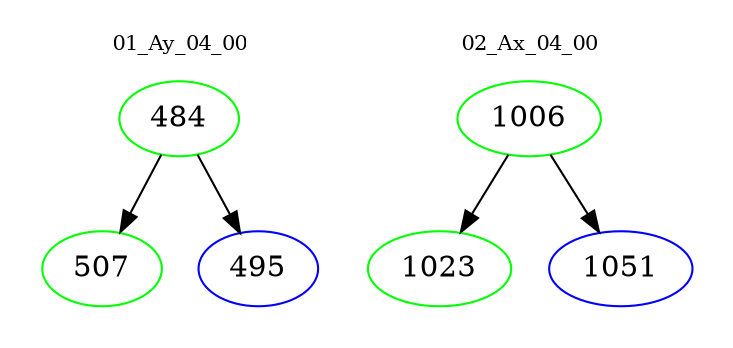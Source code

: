 digraph{
subgraph cluster_0 {
color = white
label = "01_Ay_04_00";
fontsize=10;
T0_484 [label="484", color="green"]
T0_484 -> T0_507 [color="black"]
T0_507 [label="507", color="green"]
T0_484 -> T0_495 [color="black"]
T0_495 [label="495", color="blue"]
}
subgraph cluster_1 {
color = white
label = "02_Ax_04_00";
fontsize=10;
T1_1006 [label="1006", color="green"]
T1_1006 -> T1_1023 [color="black"]
T1_1023 [label="1023", color="green"]
T1_1006 -> T1_1051 [color="black"]
T1_1051 [label="1051", color="blue"]
}
}
